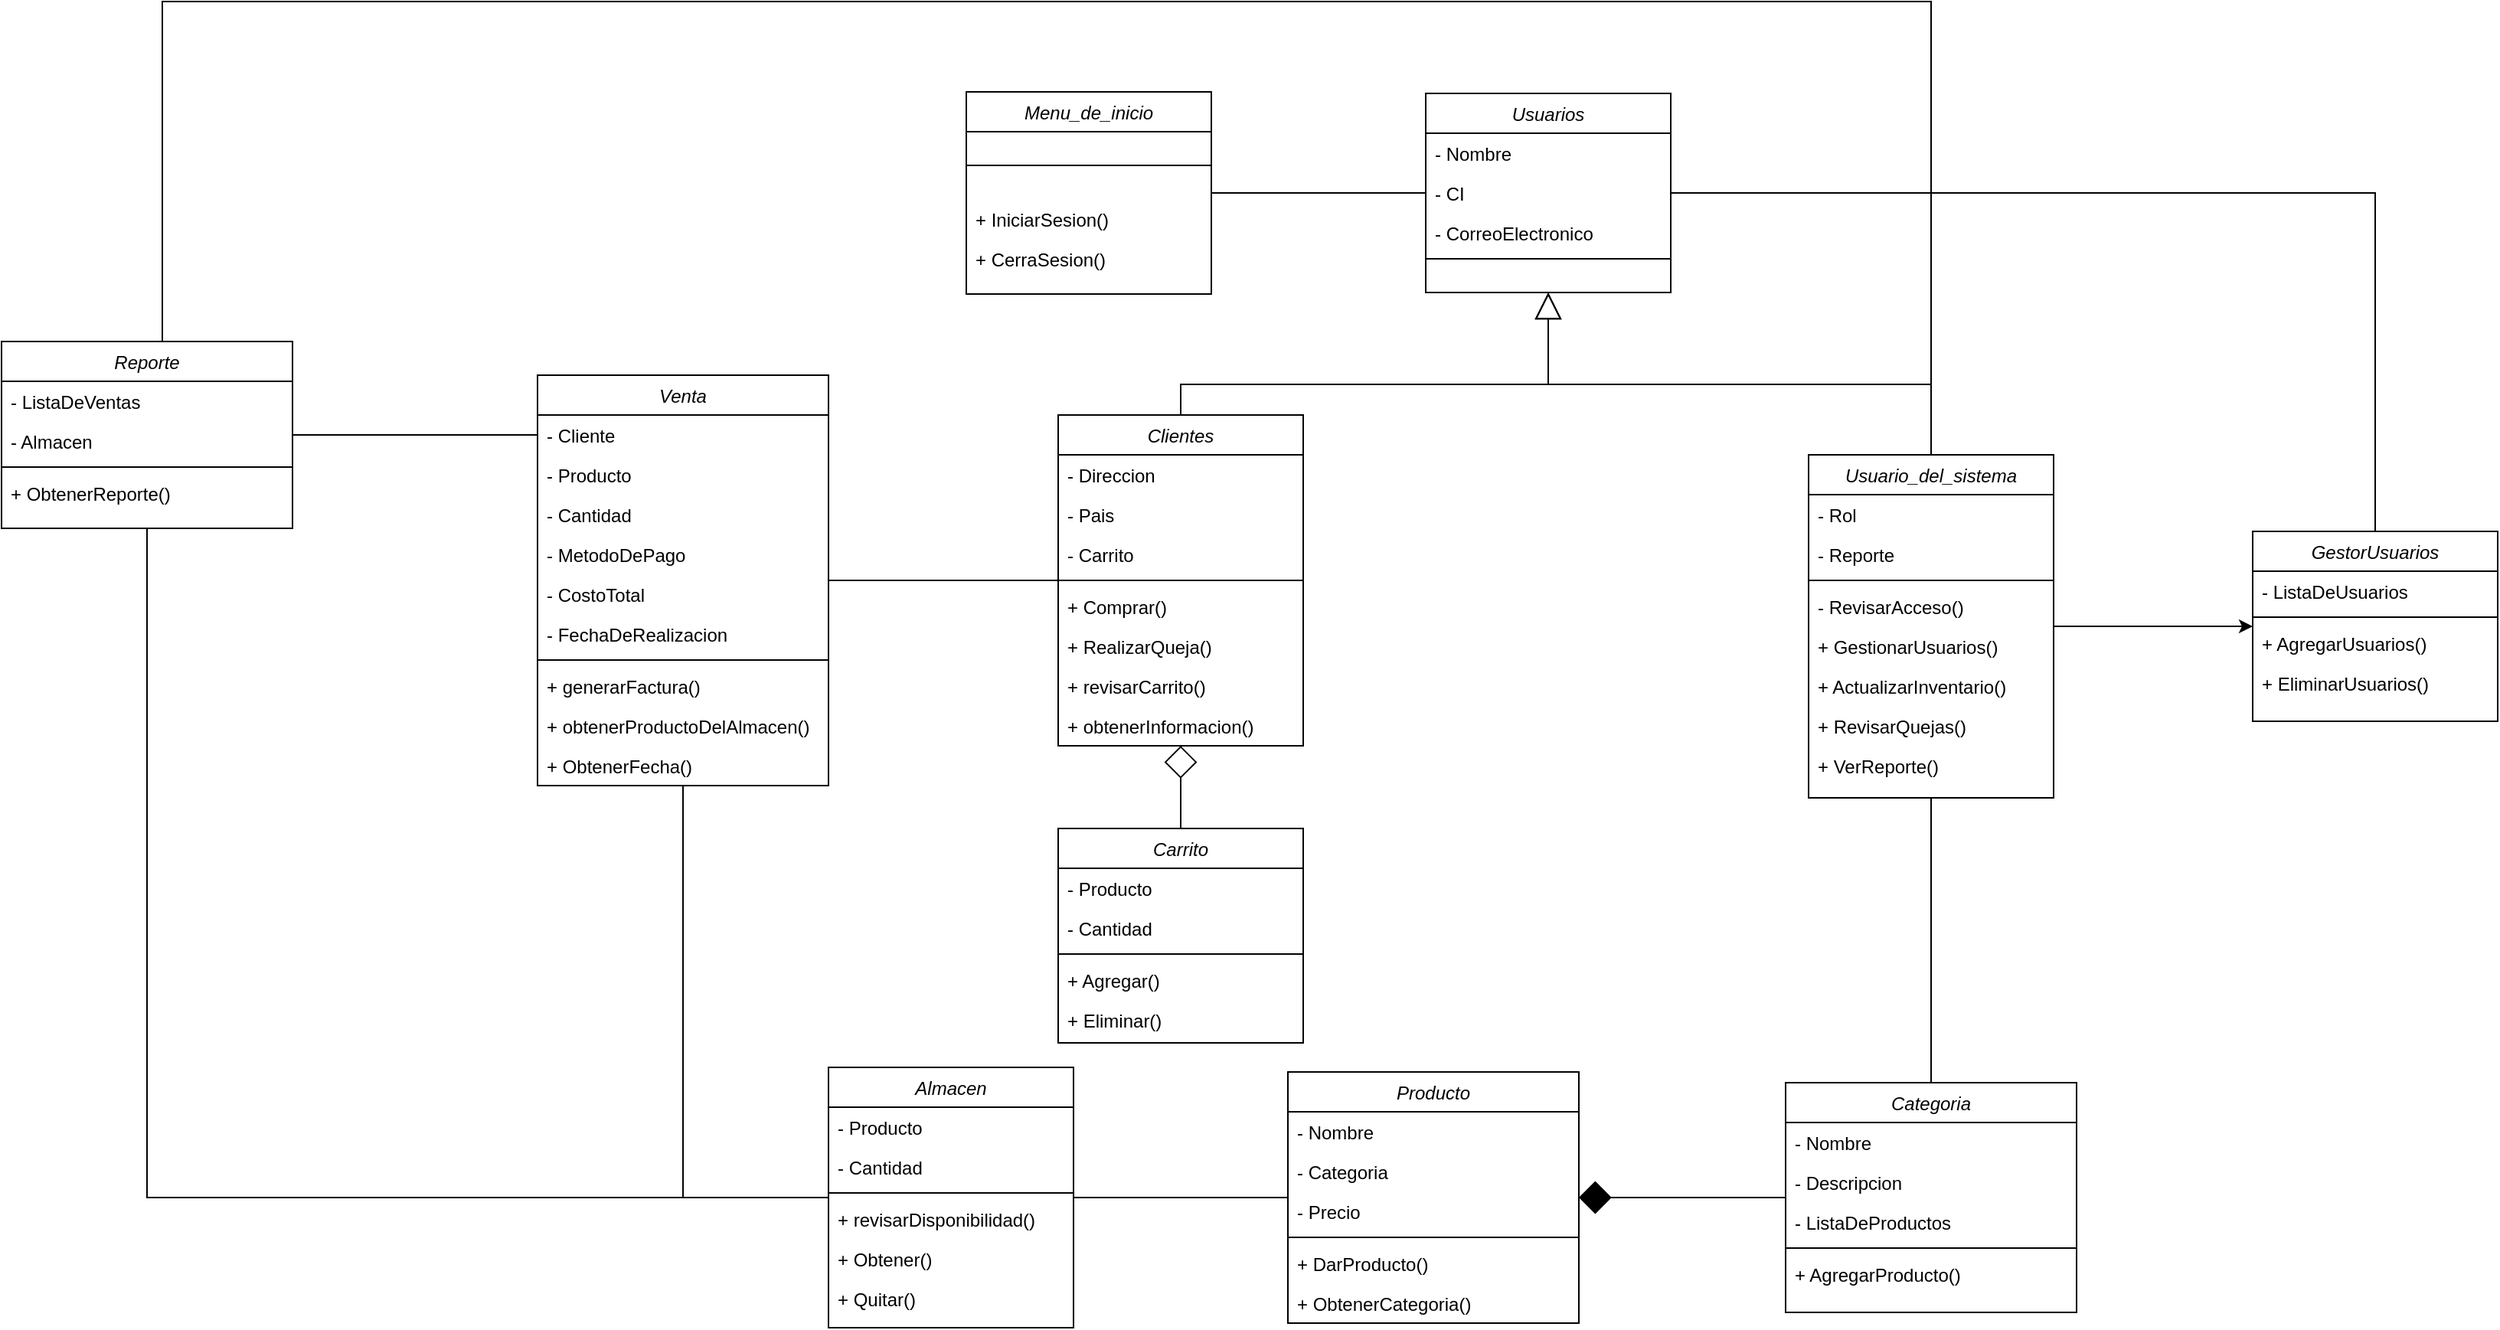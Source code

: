 <mxfile version="26.1.1">
  <diagram id="C5RBs43oDa-KdzZeNtuy" name="Page-1">
    <mxGraphModel dx="2227" dy="704" grid="1" gridSize="10" guides="1" tooltips="1" connect="1" arrows="1" fold="1" page="1" pageScale="1" pageWidth="827" pageHeight="1169" math="0" shadow="0">
      <root>
        <mxCell id="WIyWlLk6GJQsqaUBKTNV-0" />
        <mxCell id="WIyWlLk6GJQsqaUBKTNV-1" parent="WIyWlLk6GJQsqaUBKTNV-0" />
        <mxCell id="gIzACJaQsaweDAEUgrN5-128" style="edgeStyle=orthogonalEdgeStyle;rounded=0;orthogonalLoop=1;jettySize=auto;html=1;endArrow=none;startFill=0;" edge="1" parent="WIyWlLk6GJQsqaUBKTNV-1" source="zkfFHV4jXpPFQw0GAbJ--0" target="gIzACJaQsaweDAEUgrN5-123">
          <mxGeometry relative="1" as="geometry" />
        </mxCell>
        <mxCell id="gIzACJaQsaweDAEUgrN5-145" style="edgeStyle=orthogonalEdgeStyle;rounded=0;orthogonalLoop=1;jettySize=auto;html=1;endArrow=none;startFill=0;" edge="1" parent="WIyWlLk6GJQsqaUBKTNV-1" source="zkfFHV4jXpPFQw0GAbJ--0" target="gIzACJaQsaweDAEUgrN5-131">
          <mxGeometry relative="1" as="geometry" />
        </mxCell>
        <mxCell id="zkfFHV4jXpPFQw0GAbJ--0" value="Usuarios" style="swimlane;fontStyle=2;align=center;verticalAlign=top;childLayout=stackLayout;horizontal=1;startSize=26;horizontalStack=0;resizeParent=1;resizeLast=0;collapsible=1;marginBottom=0;rounded=0;shadow=0;strokeWidth=1;" parent="WIyWlLk6GJQsqaUBKTNV-1" vertex="1">
          <mxGeometry x="450" y="80" width="160" height="130" as="geometry">
            <mxRectangle x="230" y="140" width="160" height="26" as="alternateBounds" />
          </mxGeometry>
        </mxCell>
        <mxCell id="zkfFHV4jXpPFQw0GAbJ--1" value="- Nombre" style="text;align=left;verticalAlign=top;spacingLeft=4;spacingRight=4;overflow=hidden;rotatable=0;points=[[0,0.5],[1,0.5]];portConstraint=eastwest;" parent="zkfFHV4jXpPFQw0GAbJ--0" vertex="1">
          <mxGeometry y="26" width="160" height="26" as="geometry" />
        </mxCell>
        <mxCell id="zkfFHV4jXpPFQw0GAbJ--2" value="- CI" style="text;align=left;verticalAlign=top;spacingLeft=4;spacingRight=4;overflow=hidden;rotatable=0;points=[[0,0.5],[1,0.5]];portConstraint=eastwest;rounded=0;shadow=0;html=0;" parent="zkfFHV4jXpPFQw0GAbJ--0" vertex="1">
          <mxGeometry y="52" width="160" height="26" as="geometry" />
        </mxCell>
        <mxCell id="zkfFHV4jXpPFQw0GAbJ--3" value="- CorreoElectronico" style="text;align=left;verticalAlign=top;spacingLeft=4;spacingRight=4;overflow=hidden;rotatable=0;points=[[0,0.5],[1,0.5]];portConstraint=eastwest;rounded=0;shadow=0;html=0;" parent="zkfFHV4jXpPFQw0GAbJ--0" vertex="1">
          <mxGeometry y="78" width="160" height="26" as="geometry" />
        </mxCell>
        <mxCell id="zkfFHV4jXpPFQw0GAbJ--4" value="" style="line;html=1;strokeWidth=1;align=left;verticalAlign=middle;spacingTop=-1;spacingLeft=3;spacingRight=3;rotatable=0;labelPosition=right;points=[];portConstraint=eastwest;" parent="zkfFHV4jXpPFQw0GAbJ--0" vertex="1">
          <mxGeometry y="104" width="160" height="8" as="geometry" />
        </mxCell>
        <mxCell id="gIzACJaQsaweDAEUgrN5-22" style="edgeStyle=orthogonalEdgeStyle;rounded=0;orthogonalLoop=1;jettySize=auto;html=1;endArrow=block;endFill=0;jumpSize=6;endSize=15;" edge="1" parent="WIyWlLk6GJQsqaUBKTNV-1" source="gIzACJaQsaweDAEUgrN5-4" target="zkfFHV4jXpPFQw0GAbJ--0">
          <mxGeometry relative="1" as="geometry">
            <Array as="points">
              <mxPoint x="290" y="270" />
              <mxPoint x="530" y="270" />
            </Array>
          </mxGeometry>
        </mxCell>
        <mxCell id="gIzACJaQsaweDAEUgrN5-50" style="edgeStyle=orthogonalEdgeStyle;rounded=0;orthogonalLoop=1;jettySize=auto;html=1;endArrow=none;startFill=0;" edge="1" parent="WIyWlLk6GJQsqaUBKTNV-1" source="gIzACJaQsaweDAEUgrN5-4" target="gIzACJaQsaweDAEUgrN5-41">
          <mxGeometry relative="1" as="geometry" />
        </mxCell>
        <mxCell id="gIzACJaQsaweDAEUgrN5-4" value="Clientes" style="swimlane;fontStyle=2;align=center;verticalAlign=top;childLayout=stackLayout;horizontal=1;startSize=26;horizontalStack=0;resizeParent=1;resizeLast=0;collapsible=1;marginBottom=0;rounded=0;shadow=0;strokeWidth=1;" vertex="1" parent="WIyWlLk6GJQsqaUBKTNV-1">
          <mxGeometry x="210" y="290" width="160" height="216" as="geometry">
            <mxRectangle x="230" y="140" width="160" height="26" as="alternateBounds" />
          </mxGeometry>
        </mxCell>
        <mxCell id="gIzACJaQsaweDAEUgrN5-11" value="- Direccion" style="text;align=left;verticalAlign=top;spacingLeft=4;spacingRight=4;overflow=hidden;rotatable=0;points=[[0,0.5],[1,0.5]];portConstraint=eastwest;rounded=0;shadow=0;html=0;" vertex="1" parent="gIzACJaQsaweDAEUgrN5-4">
          <mxGeometry y="26" width="160" height="26" as="geometry" />
        </mxCell>
        <mxCell id="gIzACJaQsaweDAEUgrN5-6" value="- Pais" style="text;align=left;verticalAlign=top;spacingLeft=4;spacingRight=4;overflow=hidden;rotatable=0;points=[[0,0.5],[1,0.5]];portConstraint=eastwest;rounded=0;shadow=0;html=0;" vertex="1" parent="gIzACJaQsaweDAEUgrN5-4">
          <mxGeometry y="52" width="160" height="26" as="geometry" />
        </mxCell>
        <mxCell id="gIzACJaQsaweDAEUgrN5-148" value="- Carrito" style="text;align=left;verticalAlign=top;spacingLeft=4;spacingRight=4;overflow=hidden;rotatable=0;points=[[0,0.5],[1,0.5]];portConstraint=eastwest;rounded=0;shadow=0;html=0;" vertex="1" parent="gIzACJaQsaweDAEUgrN5-4">
          <mxGeometry y="78" width="160" height="26" as="geometry" />
        </mxCell>
        <mxCell id="gIzACJaQsaweDAEUgrN5-8" value="" style="line;html=1;strokeWidth=1;align=left;verticalAlign=middle;spacingTop=-1;spacingLeft=3;spacingRight=3;rotatable=0;labelPosition=right;points=[];portConstraint=eastwest;" vertex="1" parent="gIzACJaQsaweDAEUgrN5-4">
          <mxGeometry y="104" width="160" height="8" as="geometry" />
        </mxCell>
        <mxCell id="gIzACJaQsaweDAEUgrN5-9" value="+ Comprar()" style="text;align=left;verticalAlign=top;spacingLeft=4;spacingRight=4;overflow=hidden;rotatable=0;points=[[0,0.5],[1,0.5]];portConstraint=eastwest;rounded=0;shadow=0;html=0;" vertex="1" parent="gIzACJaQsaweDAEUgrN5-4">
          <mxGeometry y="112" width="160" height="26" as="geometry" />
        </mxCell>
        <mxCell id="gIzACJaQsaweDAEUgrN5-21" value="+ RealizarQueja()" style="text;align=left;verticalAlign=top;spacingLeft=4;spacingRight=4;overflow=hidden;rotatable=0;points=[[0,0.5],[1,0.5]];portConstraint=eastwest;rounded=0;shadow=0;html=0;" vertex="1" parent="gIzACJaQsaweDAEUgrN5-4">
          <mxGeometry y="138" width="160" height="26" as="geometry" />
        </mxCell>
        <mxCell id="gIzACJaQsaweDAEUgrN5-51" value="+ revisarCarrito()" style="text;align=left;verticalAlign=top;spacingLeft=4;spacingRight=4;overflow=hidden;rotatable=0;points=[[0,0.5],[1,0.5]];portConstraint=eastwest;rounded=0;shadow=0;html=0;" vertex="1" parent="gIzACJaQsaweDAEUgrN5-4">
          <mxGeometry y="164" width="160" height="26" as="geometry" />
        </mxCell>
        <mxCell id="gIzACJaQsaweDAEUgrN5-74" value="+ obtenerInformacion()" style="text;align=left;verticalAlign=top;spacingLeft=4;spacingRight=4;overflow=hidden;rotatable=0;points=[[0,0.5],[1,0.5]];portConstraint=eastwest;rounded=0;shadow=0;html=0;" vertex="1" parent="gIzACJaQsaweDAEUgrN5-4">
          <mxGeometry y="190" width="160" height="26" as="geometry" />
        </mxCell>
        <mxCell id="gIzACJaQsaweDAEUgrN5-23" style="edgeStyle=orthogonalEdgeStyle;rounded=0;orthogonalLoop=1;jettySize=auto;html=1;endArrow=block;endFill=0;strokeWidth=1;endSize=15;" edge="1" parent="WIyWlLk6GJQsqaUBKTNV-1" source="gIzACJaQsaweDAEUgrN5-12" target="zkfFHV4jXpPFQw0GAbJ--0">
          <mxGeometry relative="1" as="geometry">
            <Array as="points">
              <mxPoint x="780" y="270" />
              <mxPoint x="530" y="270" />
            </Array>
          </mxGeometry>
        </mxCell>
        <mxCell id="gIzACJaQsaweDAEUgrN5-90" style="edgeStyle=orthogonalEdgeStyle;rounded=0;orthogonalLoop=1;jettySize=auto;html=1;endArrow=none;startFill=0;" edge="1" parent="WIyWlLk6GJQsqaUBKTNV-1" source="gIzACJaQsaweDAEUgrN5-12" target="gIzACJaQsaweDAEUgrN5-65">
          <mxGeometry relative="1" as="geometry" />
        </mxCell>
        <mxCell id="gIzACJaQsaweDAEUgrN5-143" style="edgeStyle=orthogonalEdgeStyle;rounded=0;orthogonalLoop=1;jettySize=auto;html=1;" edge="1" parent="WIyWlLk6GJQsqaUBKTNV-1" source="gIzACJaQsaweDAEUgrN5-12" target="gIzACJaQsaweDAEUgrN5-131">
          <mxGeometry relative="1" as="geometry" />
        </mxCell>
        <mxCell id="gIzACJaQsaweDAEUgrN5-12" value="Usuario_del_sistema" style="swimlane;fontStyle=2;align=center;verticalAlign=top;childLayout=stackLayout;horizontal=1;startSize=26;horizontalStack=0;resizeParent=1;resizeLast=0;collapsible=1;marginBottom=0;rounded=0;shadow=0;strokeWidth=1;" vertex="1" parent="WIyWlLk6GJQsqaUBKTNV-1">
          <mxGeometry x="700" y="316" width="160" height="224" as="geometry">
            <mxRectangle x="230" y="140" width="160" height="26" as="alternateBounds" />
          </mxGeometry>
        </mxCell>
        <mxCell id="gIzACJaQsaweDAEUgrN5-13" value="- Rol" style="text;align=left;verticalAlign=top;spacingLeft=4;spacingRight=4;overflow=hidden;rotatable=0;points=[[0,0.5],[1,0.5]];portConstraint=eastwest;" vertex="1" parent="gIzACJaQsaweDAEUgrN5-12">
          <mxGeometry y="26" width="160" height="26" as="geometry" />
        </mxCell>
        <mxCell id="gIzACJaQsaweDAEUgrN5-110" value="- Reporte" style="text;align=left;verticalAlign=top;spacingLeft=4;spacingRight=4;overflow=hidden;rotatable=0;points=[[0,0.5],[1,0.5]];portConstraint=eastwest;" vertex="1" parent="gIzACJaQsaweDAEUgrN5-12">
          <mxGeometry y="52" width="160" height="26" as="geometry" />
        </mxCell>
        <mxCell id="gIzACJaQsaweDAEUgrN5-16" value="" style="line;html=1;strokeWidth=1;align=left;verticalAlign=middle;spacingTop=-1;spacingLeft=3;spacingRight=3;rotatable=0;labelPosition=right;points=[];portConstraint=eastwest;" vertex="1" parent="gIzACJaQsaweDAEUgrN5-12">
          <mxGeometry y="78" width="160" height="8" as="geometry" />
        </mxCell>
        <mxCell id="gIzACJaQsaweDAEUgrN5-92" value="- RevisarAcceso()" style="text;align=left;verticalAlign=top;spacingLeft=4;spacingRight=4;overflow=hidden;rotatable=0;points=[[0,0.5],[1,0.5]];portConstraint=eastwest;rounded=0;shadow=0;html=0;" vertex="1" parent="gIzACJaQsaweDAEUgrN5-12">
          <mxGeometry y="86" width="160" height="26" as="geometry" />
        </mxCell>
        <mxCell id="gIzACJaQsaweDAEUgrN5-19" value="+ GestionarUsuarios()" style="text;align=left;verticalAlign=top;spacingLeft=4;spacingRight=4;overflow=hidden;rotatable=0;points=[[0,0.5],[1,0.5]];portConstraint=eastwest;rounded=0;shadow=0;html=0;" vertex="1" parent="gIzACJaQsaweDAEUgrN5-12">
          <mxGeometry y="112" width="160" height="26" as="geometry" />
        </mxCell>
        <mxCell id="gIzACJaQsaweDAEUgrN5-20" value="+ ActualizarInventario()" style="text;align=left;verticalAlign=top;spacingLeft=4;spacingRight=4;overflow=hidden;rotatable=0;points=[[0,0.5],[1,0.5]];portConstraint=eastwest;rounded=0;shadow=0;html=0;" vertex="1" parent="gIzACJaQsaweDAEUgrN5-12">
          <mxGeometry y="138" width="160" height="26" as="geometry" />
        </mxCell>
        <mxCell id="gIzACJaQsaweDAEUgrN5-18" value="+ RevisarQuejas()" style="text;align=left;verticalAlign=top;spacingLeft=4;spacingRight=4;overflow=hidden;rotatable=0;points=[[0,0.5],[1,0.5]];portConstraint=eastwest;rounded=0;shadow=0;html=0;" vertex="1" parent="gIzACJaQsaweDAEUgrN5-12">
          <mxGeometry y="164" width="160" height="26" as="geometry" />
        </mxCell>
        <mxCell id="gIzACJaQsaweDAEUgrN5-64" value="+ VerReporte()" style="text;align=left;verticalAlign=top;spacingLeft=4;spacingRight=4;overflow=hidden;rotatable=0;points=[[0,0.5],[1,0.5]];portConstraint=eastwest;rounded=0;shadow=0;html=0;" vertex="1" parent="gIzACJaQsaweDAEUgrN5-12">
          <mxGeometry y="190" width="160" height="26" as="geometry" />
        </mxCell>
        <mxCell id="gIzACJaQsaweDAEUgrN5-24" value="Carrito" style="swimlane;fontStyle=2;align=center;verticalAlign=top;childLayout=stackLayout;horizontal=1;startSize=26;horizontalStack=0;resizeParent=1;resizeLast=0;collapsible=1;marginBottom=0;rounded=0;shadow=0;strokeWidth=1;" vertex="1" parent="WIyWlLk6GJQsqaUBKTNV-1">
          <mxGeometry x="210" y="560" width="160" height="140" as="geometry">
            <mxRectangle x="230" y="140" width="160" height="26" as="alternateBounds" />
          </mxGeometry>
        </mxCell>
        <mxCell id="gIzACJaQsaweDAEUgrN5-25" value="- Producto" style="text;align=left;verticalAlign=top;spacingLeft=4;spacingRight=4;overflow=hidden;rotatable=0;points=[[0,0.5],[1,0.5]];portConstraint=eastwest;" vertex="1" parent="gIzACJaQsaweDAEUgrN5-24">
          <mxGeometry y="26" width="160" height="26" as="geometry" />
        </mxCell>
        <mxCell id="gIzACJaQsaweDAEUgrN5-26" value="- Cantidad" style="text;align=left;verticalAlign=top;spacingLeft=4;spacingRight=4;overflow=hidden;rotatable=0;points=[[0,0.5],[1,0.5]];portConstraint=eastwest;rounded=0;shadow=0;html=0;" vertex="1" parent="gIzACJaQsaweDAEUgrN5-24">
          <mxGeometry y="52" width="160" height="26" as="geometry" />
        </mxCell>
        <mxCell id="gIzACJaQsaweDAEUgrN5-28" value="" style="line;html=1;strokeWidth=1;align=left;verticalAlign=middle;spacingTop=-1;spacingLeft=3;spacingRight=3;rotatable=0;labelPosition=right;points=[];portConstraint=eastwest;" vertex="1" parent="gIzACJaQsaweDAEUgrN5-24">
          <mxGeometry y="78" width="160" height="8" as="geometry" />
        </mxCell>
        <mxCell id="gIzACJaQsaweDAEUgrN5-29" value="+ Agregar()" style="text;align=left;verticalAlign=top;spacingLeft=4;spacingRight=4;overflow=hidden;rotatable=0;points=[[0,0.5],[1,0.5]];portConstraint=eastwest;rounded=0;shadow=0;html=0;" vertex="1" parent="gIzACJaQsaweDAEUgrN5-24">
          <mxGeometry y="86" width="160" height="26" as="geometry" />
        </mxCell>
        <mxCell id="gIzACJaQsaweDAEUgrN5-30" value="+ Eliminar()" style="text;align=left;verticalAlign=top;spacingLeft=4;spacingRight=4;overflow=hidden;rotatable=0;points=[[0,0.5],[1,0.5]];portConstraint=eastwest;rounded=0;shadow=0;html=0;" vertex="1" parent="gIzACJaQsaweDAEUgrN5-24">
          <mxGeometry y="112" width="160" height="26" as="geometry" />
        </mxCell>
        <mxCell id="gIzACJaQsaweDAEUgrN5-32" value="" style="endArrow=diamond;html=1;rounded=0;exitX=0.5;exitY=0;exitDx=0;exitDy=0;endFill=0;endSize=19;" edge="1" parent="WIyWlLk6GJQsqaUBKTNV-1" source="gIzACJaQsaweDAEUgrN5-24" target="gIzACJaQsaweDAEUgrN5-4">
          <mxGeometry width="50" height="50" relative="1" as="geometry">
            <mxPoint x="310" y="580" as="sourcePoint" />
            <mxPoint x="290" y="505" as="targetPoint" />
          </mxGeometry>
        </mxCell>
        <mxCell id="gIzACJaQsaweDAEUgrN5-57" style="edgeStyle=orthogonalEdgeStyle;rounded=0;orthogonalLoop=1;jettySize=auto;html=1;endArrow=none;startFill=0;" edge="1" parent="WIyWlLk6GJQsqaUBKTNV-1" source="gIzACJaQsaweDAEUgrN5-34" target="gIzACJaQsaweDAEUgrN5-41">
          <mxGeometry relative="1" as="geometry">
            <Array as="points">
              <mxPoint x="-35" y="801" />
            </Array>
          </mxGeometry>
        </mxCell>
        <mxCell id="gIzACJaQsaweDAEUgrN5-112" style="edgeStyle=orthogonalEdgeStyle;rounded=0;orthogonalLoop=1;jettySize=auto;html=1;endArrow=none;startFill=0;entryX=0.5;entryY=1;entryDx=0;entryDy=0;" edge="1" parent="WIyWlLk6GJQsqaUBKTNV-1" source="gIzACJaQsaweDAEUgrN5-34" target="gIzACJaQsaweDAEUgrN5-95">
          <mxGeometry relative="1" as="geometry">
            <mxPoint x="90" y="801" as="sourcePoint" />
            <mxPoint x="-385" y="378" as="targetPoint" />
          </mxGeometry>
        </mxCell>
        <mxCell id="gIzACJaQsaweDAEUgrN5-34" value="Almacen" style="swimlane;fontStyle=2;align=center;verticalAlign=top;childLayout=stackLayout;horizontal=1;startSize=26;horizontalStack=0;resizeParent=1;resizeLast=0;collapsible=1;marginBottom=0;rounded=0;shadow=0;strokeWidth=1;" vertex="1" parent="WIyWlLk6GJQsqaUBKTNV-1">
          <mxGeometry x="60" y="716" width="160" height="170" as="geometry">
            <mxRectangle x="230" y="140" width="160" height="26" as="alternateBounds" />
          </mxGeometry>
        </mxCell>
        <mxCell id="gIzACJaQsaweDAEUgrN5-35" value="- Producto" style="text;align=left;verticalAlign=top;spacingLeft=4;spacingRight=4;overflow=hidden;rotatable=0;points=[[0,0.5],[1,0.5]];portConstraint=eastwest;" vertex="1" parent="gIzACJaQsaweDAEUgrN5-34">
          <mxGeometry y="26" width="160" height="26" as="geometry" />
        </mxCell>
        <mxCell id="gIzACJaQsaweDAEUgrN5-52" value="- Cantidad" style="text;align=left;verticalAlign=top;spacingLeft=4;spacingRight=4;overflow=hidden;rotatable=0;points=[[0,0.5],[1,0.5]];portConstraint=eastwest;rounded=0;shadow=0;html=0;" vertex="1" parent="gIzACJaQsaweDAEUgrN5-34">
          <mxGeometry y="52" width="160" height="26" as="geometry" />
        </mxCell>
        <mxCell id="gIzACJaQsaweDAEUgrN5-37" value="" style="line;html=1;strokeWidth=1;align=left;verticalAlign=middle;spacingTop=-1;spacingLeft=3;spacingRight=3;rotatable=0;labelPosition=right;points=[];portConstraint=eastwest;" vertex="1" parent="gIzACJaQsaweDAEUgrN5-34">
          <mxGeometry y="78" width="160" height="8" as="geometry" />
        </mxCell>
        <mxCell id="gIzACJaQsaweDAEUgrN5-58" value="+ revisarDisponibilidad()" style="text;align=left;verticalAlign=top;spacingLeft=4;spacingRight=4;overflow=hidden;rotatable=0;points=[[0,0.5],[1,0.5]];portConstraint=eastwest;rounded=0;shadow=0;html=0;" vertex="1" parent="gIzACJaQsaweDAEUgrN5-34">
          <mxGeometry y="86" width="160" height="26" as="geometry" />
        </mxCell>
        <mxCell id="gIzACJaQsaweDAEUgrN5-61" value="+ Obtener()" style="text;align=left;verticalAlign=top;spacingLeft=4;spacingRight=4;overflow=hidden;rotatable=0;points=[[0,0.5],[1,0.5]];portConstraint=eastwest;rounded=0;shadow=0;html=0;" vertex="1" parent="gIzACJaQsaweDAEUgrN5-34">
          <mxGeometry y="112" width="160" height="26" as="geometry" />
        </mxCell>
        <mxCell id="gIzACJaQsaweDAEUgrN5-62" value="+ Quitar()" style="text;align=left;verticalAlign=top;spacingLeft=4;spacingRight=4;overflow=hidden;rotatable=0;points=[[0,0.5],[1,0.5]];portConstraint=eastwest;rounded=0;shadow=0;html=0;" vertex="1" parent="gIzACJaQsaweDAEUgrN5-34">
          <mxGeometry y="138" width="160" height="26" as="geometry" />
        </mxCell>
        <mxCell id="gIzACJaQsaweDAEUgrN5-41" value="Venta" style="swimlane;fontStyle=2;align=center;verticalAlign=top;childLayout=stackLayout;horizontal=1;startSize=26;horizontalStack=0;resizeParent=1;resizeLast=0;collapsible=1;marginBottom=0;rounded=0;shadow=0;strokeWidth=1;" vertex="1" parent="WIyWlLk6GJQsqaUBKTNV-1">
          <mxGeometry x="-130" y="264" width="190" height="268" as="geometry">
            <mxRectangle x="-90" y="335" width="160" height="26" as="alternateBounds" />
          </mxGeometry>
        </mxCell>
        <mxCell id="gIzACJaQsaweDAEUgrN5-42" value="- Cliente" style="text;align=left;verticalAlign=top;spacingLeft=4;spacingRight=4;overflow=hidden;rotatable=0;points=[[0,0.5],[1,0.5]];portConstraint=eastwest;" vertex="1" parent="gIzACJaQsaweDAEUgrN5-41">
          <mxGeometry y="26" width="190" height="26" as="geometry" />
        </mxCell>
        <mxCell id="gIzACJaQsaweDAEUgrN5-48" value="- Producto" style="text;align=left;verticalAlign=top;spacingLeft=4;spacingRight=4;overflow=hidden;rotatable=0;points=[[0,0.5],[1,0.5]];portConstraint=eastwest;" vertex="1" parent="gIzACJaQsaweDAEUgrN5-41">
          <mxGeometry y="52" width="190" height="26" as="geometry" />
        </mxCell>
        <mxCell id="gIzACJaQsaweDAEUgrN5-43" value="- Cantidad" style="text;align=left;verticalAlign=top;spacingLeft=4;spacingRight=4;overflow=hidden;rotatable=0;points=[[0,0.5],[1,0.5]];portConstraint=eastwest;rounded=0;shadow=0;html=0;" vertex="1" parent="gIzACJaQsaweDAEUgrN5-41">
          <mxGeometry y="78" width="190" height="26" as="geometry" />
        </mxCell>
        <mxCell id="gIzACJaQsaweDAEUgrN5-111" value="- MetodoDePago" style="text;align=left;verticalAlign=top;spacingLeft=4;spacingRight=4;overflow=hidden;rotatable=0;points=[[0,0.5],[1,0.5]];portConstraint=eastwest;rounded=0;shadow=0;html=0;" vertex="1" parent="gIzACJaQsaweDAEUgrN5-41">
          <mxGeometry y="104" width="190" height="26" as="geometry" />
        </mxCell>
        <mxCell id="gIzACJaQsaweDAEUgrN5-47" value="- CostoTotal" style="text;align=left;verticalAlign=top;spacingLeft=4;spacingRight=4;overflow=hidden;rotatable=0;points=[[0,0.5],[1,0.5]];portConstraint=eastwest;rounded=0;shadow=0;html=0;" vertex="1" parent="gIzACJaQsaweDAEUgrN5-41">
          <mxGeometry y="130" width="190" height="26" as="geometry" />
        </mxCell>
        <mxCell id="gIzACJaQsaweDAEUgrN5-46" value="- FechaDeRealizacion" style="text;align=left;verticalAlign=top;spacingLeft=4;spacingRight=4;overflow=hidden;rotatable=0;points=[[0,0.5],[1,0.5]];portConstraint=eastwest;rounded=0;shadow=0;html=0;" vertex="1" parent="gIzACJaQsaweDAEUgrN5-41">
          <mxGeometry y="156" width="190" height="26" as="geometry" />
        </mxCell>
        <mxCell id="gIzACJaQsaweDAEUgrN5-44" value="" style="line;html=1;strokeWidth=1;align=left;verticalAlign=middle;spacingTop=-1;spacingLeft=3;spacingRight=3;rotatable=0;labelPosition=right;points=[];portConstraint=eastwest;" vertex="1" parent="gIzACJaQsaweDAEUgrN5-41">
          <mxGeometry y="182" width="190" height="8" as="geometry" />
        </mxCell>
        <mxCell id="gIzACJaQsaweDAEUgrN5-49" value="+ generarFactura()" style="text;align=left;verticalAlign=top;spacingLeft=4;spacingRight=4;overflow=hidden;rotatable=0;points=[[0,0.5],[1,0.5]];portConstraint=eastwest;rounded=0;shadow=0;html=0;" vertex="1" parent="gIzACJaQsaweDAEUgrN5-41">
          <mxGeometry y="190" width="190" height="26" as="geometry" />
        </mxCell>
        <mxCell id="gIzACJaQsaweDAEUgrN5-56" value="+ obtenerProductoDelAlmacen()" style="text;align=left;verticalAlign=top;spacingLeft=4;spacingRight=4;overflow=hidden;rotatable=0;points=[[0,0.5],[1,0.5]];portConstraint=eastwest;rounded=0;shadow=0;html=0;" vertex="1" parent="gIzACJaQsaweDAEUgrN5-41">
          <mxGeometry y="216" width="190" height="26" as="geometry" />
        </mxCell>
        <mxCell id="gIzACJaQsaweDAEUgrN5-104" value="+ ObtenerFecha()" style="text;align=left;verticalAlign=top;spacingLeft=4;spacingRight=4;overflow=hidden;rotatable=0;points=[[0,0.5],[1,0.5]];portConstraint=eastwest;rounded=0;shadow=0;html=0;" vertex="1" parent="gIzACJaQsaweDAEUgrN5-41">
          <mxGeometry y="242" width="190" height="26" as="geometry" />
        </mxCell>
        <mxCell id="gIzACJaQsaweDAEUgrN5-65" value="Categoria" style="swimlane;fontStyle=2;align=center;verticalAlign=top;childLayout=stackLayout;horizontal=1;startSize=26;horizontalStack=0;resizeParent=1;resizeLast=0;collapsible=1;marginBottom=0;rounded=0;shadow=0;strokeWidth=1;" vertex="1" parent="WIyWlLk6GJQsqaUBKTNV-1">
          <mxGeometry x="685" y="726" width="190" height="150" as="geometry">
            <mxRectangle x="-90" y="335" width="160" height="26" as="alternateBounds" />
          </mxGeometry>
        </mxCell>
        <mxCell id="gIzACJaQsaweDAEUgrN5-67" value="- Nombre" style="text;align=left;verticalAlign=top;spacingLeft=4;spacingRight=4;overflow=hidden;rotatable=0;points=[[0,0.5],[1,0.5]];portConstraint=eastwest;" vertex="1" parent="gIzACJaQsaweDAEUgrN5-65">
          <mxGeometry y="26" width="190" height="26" as="geometry" />
        </mxCell>
        <mxCell id="gIzACJaQsaweDAEUgrN5-68" value="- Descripcion" style="text;align=left;verticalAlign=top;spacingLeft=4;spacingRight=4;overflow=hidden;rotatable=0;points=[[0,0.5],[1,0.5]];portConstraint=eastwest;rounded=0;shadow=0;html=0;" vertex="1" parent="gIzACJaQsaweDAEUgrN5-65">
          <mxGeometry y="52" width="190" height="26" as="geometry" />
        </mxCell>
        <mxCell id="gIzACJaQsaweDAEUgrN5-78" value="- ListaDeProductos" style="text;align=left;verticalAlign=top;spacingLeft=4;spacingRight=4;overflow=hidden;rotatable=0;points=[[0,0.5],[1,0.5]];portConstraint=eastwest;rounded=0;shadow=0;html=0;" vertex="1" parent="gIzACJaQsaweDAEUgrN5-65">
          <mxGeometry y="78" width="190" height="26" as="geometry" />
        </mxCell>
        <mxCell id="gIzACJaQsaweDAEUgrN5-71" value="" style="line;html=1;strokeWidth=1;align=left;verticalAlign=middle;spacingTop=-1;spacingLeft=3;spacingRight=3;rotatable=0;labelPosition=right;points=[];portConstraint=eastwest;" vertex="1" parent="gIzACJaQsaweDAEUgrN5-65">
          <mxGeometry y="104" width="190" height="8" as="geometry" />
        </mxCell>
        <mxCell id="gIzACJaQsaweDAEUgrN5-72" value="+ AgregarProducto()" style="text;align=left;verticalAlign=top;spacingLeft=4;spacingRight=4;overflow=hidden;rotatable=0;points=[[0,0.5],[1,0.5]];portConstraint=eastwest;rounded=0;shadow=0;html=0;" vertex="1" parent="gIzACJaQsaweDAEUgrN5-65">
          <mxGeometry y="112" width="190" height="26" as="geometry" />
        </mxCell>
        <mxCell id="gIzACJaQsaweDAEUgrN5-94" style="edgeStyle=orthogonalEdgeStyle;rounded=0;orthogonalLoop=1;jettySize=auto;html=1;endArrow=none;startFill=0;" edge="1" parent="WIyWlLk6GJQsqaUBKTNV-1" source="gIzACJaQsaweDAEUgrN5-80" target="gIzACJaQsaweDAEUgrN5-34">
          <mxGeometry relative="1" as="geometry" />
        </mxCell>
        <mxCell id="gIzACJaQsaweDAEUgrN5-80" value="Producto" style="swimlane;fontStyle=2;align=center;verticalAlign=top;childLayout=stackLayout;horizontal=1;startSize=26;horizontalStack=0;resizeParent=1;resizeLast=0;collapsible=1;marginBottom=0;rounded=0;shadow=0;strokeWidth=1;" vertex="1" parent="WIyWlLk6GJQsqaUBKTNV-1">
          <mxGeometry x="360" y="719" width="190" height="164" as="geometry">
            <mxRectangle x="-90" y="335" width="160" height="26" as="alternateBounds" />
          </mxGeometry>
        </mxCell>
        <mxCell id="gIzACJaQsaweDAEUgrN5-81" value="- Nombre" style="text;align=left;verticalAlign=top;spacingLeft=4;spacingRight=4;overflow=hidden;rotatable=0;points=[[0,0.5],[1,0.5]];portConstraint=eastwest;" vertex="1" parent="gIzACJaQsaweDAEUgrN5-80">
          <mxGeometry y="26" width="190" height="26" as="geometry" />
        </mxCell>
        <mxCell id="gIzACJaQsaweDAEUgrN5-82" value="- Categoria" style="text;align=left;verticalAlign=top;spacingLeft=4;spacingRight=4;overflow=hidden;rotatable=0;points=[[0,0.5],[1,0.5]];portConstraint=eastwest;rounded=0;shadow=0;html=0;" vertex="1" parent="gIzACJaQsaweDAEUgrN5-80">
          <mxGeometry y="52" width="190" height="26" as="geometry" />
        </mxCell>
        <mxCell id="gIzACJaQsaweDAEUgrN5-83" value="- Precio" style="text;align=left;verticalAlign=top;spacingLeft=4;spacingRight=4;overflow=hidden;rotatable=0;points=[[0,0.5],[1,0.5]];portConstraint=eastwest;rounded=0;shadow=0;html=0;" vertex="1" parent="gIzACJaQsaweDAEUgrN5-80">
          <mxGeometry y="78" width="190" height="26" as="geometry" />
        </mxCell>
        <mxCell id="gIzACJaQsaweDAEUgrN5-84" value="" style="line;html=1;strokeWidth=1;align=left;verticalAlign=middle;spacingTop=-1;spacingLeft=3;spacingRight=3;rotatable=0;labelPosition=right;points=[];portConstraint=eastwest;" vertex="1" parent="gIzACJaQsaweDAEUgrN5-80">
          <mxGeometry y="104" width="190" height="8" as="geometry" />
        </mxCell>
        <mxCell id="gIzACJaQsaweDAEUgrN5-86" value="+ DarProducto()" style="text;align=left;verticalAlign=top;spacingLeft=4;spacingRight=4;overflow=hidden;rotatable=0;points=[[0,0.5],[1,0.5]];portConstraint=eastwest;rounded=0;shadow=0;html=0;" vertex="1" parent="gIzACJaQsaweDAEUgrN5-80">
          <mxGeometry y="112" width="190" height="26" as="geometry" />
        </mxCell>
        <mxCell id="gIzACJaQsaweDAEUgrN5-113" value="+ ObtenerCategoria()" style="text;align=left;verticalAlign=top;spacingLeft=4;spacingRight=4;overflow=hidden;rotatable=0;points=[[0,0.5],[1,0.5]];portConstraint=eastwest;rounded=0;shadow=0;html=0;" vertex="1" parent="gIzACJaQsaweDAEUgrN5-80">
          <mxGeometry y="138" width="190" height="26" as="geometry" />
        </mxCell>
        <mxCell id="gIzACJaQsaweDAEUgrN5-93" style="edgeStyle=orthogonalEdgeStyle;rounded=0;orthogonalLoop=1;jettySize=auto;html=1;endArrow=diamond;startFill=0;endFill=1;endSize=19;" edge="1" parent="WIyWlLk6GJQsqaUBKTNV-1" source="gIzACJaQsaweDAEUgrN5-65" target="gIzACJaQsaweDAEUgrN5-80">
          <mxGeometry relative="1" as="geometry" />
        </mxCell>
        <mxCell id="gIzACJaQsaweDAEUgrN5-95" value="Reporte" style="swimlane;fontStyle=2;align=center;verticalAlign=top;childLayout=stackLayout;horizontal=1;startSize=26;horizontalStack=0;resizeParent=1;resizeLast=0;collapsible=1;marginBottom=0;rounded=0;shadow=0;strokeWidth=1;" vertex="1" parent="WIyWlLk6GJQsqaUBKTNV-1">
          <mxGeometry x="-480" y="242" width="190" height="122" as="geometry">
            <mxRectangle x="-90" y="335" width="160" height="26" as="alternateBounds" />
          </mxGeometry>
        </mxCell>
        <mxCell id="gIzACJaQsaweDAEUgrN5-98" value="- ListaDeVentas" style="text;align=left;verticalAlign=top;spacingLeft=4;spacingRight=4;overflow=hidden;rotatable=0;points=[[0,0.5],[1,0.5]];portConstraint=eastwest;rounded=0;shadow=0;html=0;" vertex="1" parent="gIzACJaQsaweDAEUgrN5-95">
          <mxGeometry y="26" width="190" height="26" as="geometry" />
        </mxCell>
        <mxCell id="gIzACJaQsaweDAEUgrN5-105" value="- Almacen" style="text;align=left;verticalAlign=top;spacingLeft=4;spacingRight=4;overflow=hidden;rotatable=0;points=[[0,0.5],[1,0.5]];portConstraint=eastwest;rounded=0;shadow=0;html=0;" vertex="1" parent="gIzACJaQsaweDAEUgrN5-95">
          <mxGeometry y="52" width="190" height="26" as="geometry" />
        </mxCell>
        <mxCell id="gIzACJaQsaweDAEUgrN5-101" value="" style="line;html=1;strokeWidth=1;align=left;verticalAlign=middle;spacingTop=-1;spacingLeft=3;spacingRight=3;rotatable=0;labelPosition=right;points=[];portConstraint=eastwest;" vertex="1" parent="gIzACJaQsaweDAEUgrN5-95">
          <mxGeometry y="78" width="190" height="8" as="geometry" />
        </mxCell>
        <mxCell id="gIzACJaQsaweDAEUgrN5-106" value="+ ObtenerReporte()" style="text;align=left;verticalAlign=top;spacingLeft=4;spacingRight=4;overflow=hidden;rotatable=0;points=[[0,0.5],[1,0.5]];portConstraint=eastwest;rounded=0;shadow=0;html=0;" vertex="1" parent="gIzACJaQsaweDAEUgrN5-95">
          <mxGeometry y="86" width="190" height="26" as="geometry" />
        </mxCell>
        <mxCell id="gIzACJaQsaweDAEUgrN5-107" style="edgeStyle=orthogonalEdgeStyle;rounded=0;orthogonalLoop=1;jettySize=auto;html=1;endArrow=none;startFill=0;" edge="1" parent="WIyWlLk6GJQsqaUBKTNV-1" source="gIzACJaQsaweDAEUgrN5-42" target="gIzACJaQsaweDAEUgrN5-95">
          <mxGeometry relative="1" as="geometry" />
        </mxCell>
        <mxCell id="gIzACJaQsaweDAEUgrN5-108" style="edgeStyle=orthogonalEdgeStyle;rounded=0;orthogonalLoop=1;jettySize=auto;html=1;endArrow=none;startFill=0;" edge="1" parent="WIyWlLk6GJQsqaUBKTNV-1" source="gIzACJaQsaweDAEUgrN5-12" target="gIzACJaQsaweDAEUgrN5-95">
          <mxGeometry relative="1" as="geometry">
            <Array as="points">
              <mxPoint x="780" y="20" />
              <mxPoint x="-375" y="20" />
            </Array>
          </mxGeometry>
        </mxCell>
        <mxCell id="gIzACJaQsaweDAEUgrN5-123" value="Menu_de_inicio" style="swimlane;fontStyle=2;align=center;verticalAlign=top;childLayout=stackLayout;horizontal=1;startSize=26;horizontalStack=0;resizeParent=1;resizeLast=0;collapsible=1;marginBottom=0;rounded=0;shadow=0;strokeWidth=1;" vertex="1" parent="WIyWlLk6GJQsqaUBKTNV-1">
          <mxGeometry x="150" y="79" width="160" height="132" as="geometry">
            <mxRectangle x="230" y="140" width="160" height="26" as="alternateBounds" />
          </mxGeometry>
        </mxCell>
        <mxCell id="gIzACJaQsaweDAEUgrN5-124" value="" style="line;html=1;strokeWidth=1;align=left;verticalAlign=middle;spacingTop=-1;spacingLeft=3;spacingRight=3;rotatable=0;labelPosition=right;points=[];portConstraint=eastwest;" vertex="1" parent="gIzACJaQsaweDAEUgrN5-123">
          <mxGeometry y="26" width="160" height="44" as="geometry" />
        </mxCell>
        <mxCell id="gIzACJaQsaweDAEUgrN5-125" value="+ IniciarSesion()" style="text;align=left;verticalAlign=top;spacingLeft=4;spacingRight=4;overflow=hidden;rotatable=0;points=[[0,0.5],[1,0.5]];portConstraint=eastwest;rounded=0;shadow=0;html=0;" vertex="1" parent="gIzACJaQsaweDAEUgrN5-123">
          <mxGeometry y="70" width="160" height="26" as="geometry" />
        </mxCell>
        <mxCell id="gIzACJaQsaweDAEUgrN5-126" value="+ CerraSesion()" style="text;align=left;verticalAlign=top;spacingLeft=4;spacingRight=4;overflow=hidden;rotatable=0;points=[[0,0.5],[1,0.5]];portConstraint=eastwest;rounded=0;shadow=0;html=0;" vertex="1" parent="gIzACJaQsaweDAEUgrN5-123">
          <mxGeometry y="96" width="160" height="26" as="geometry" />
        </mxCell>
        <mxCell id="gIzACJaQsaweDAEUgrN5-131" value="GestorUsuarios" style="swimlane;fontStyle=2;align=center;verticalAlign=top;childLayout=stackLayout;horizontal=1;startSize=26;horizontalStack=0;resizeParent=1;resizeLast=0;collapsible=1;marginBottom=0;rounded=0;shadow=0;strokeWidth=1;" vertex="1" parent="WIyWlLk6GJQsqaUBKTNV-1">
          <mxGeometry x="990" y="366" width="160" height="124" as="geometry">
            <mxRectangle x="230" y="140" width="160" height="26" as="alternateBounds" />
          </mxGeometry>
        </mxCell>
        <mxCell id="gIzACJaQsaweDAEUgrN5-134" value="- ListaDeUsuarios" style="text;align=left;verticalAlign=top;spacingLeft=4;spacingRight=4;overflow=hidden;rotatable=0;points=[[0,0.5],[1,0.5]];portConstraint=eastwest;" vertex="1" parent="gIzACJaQsaweDAEUgrN5-131">
          <mxGeometry y="26" width="160" height="26" as="geometry" />
        </mxCell>
        <mxCell id="gIzACJaQsaweDAEUgrN5-135" value="" style="line;html=1;strokeWidth=1;align=left;verticalAlign=middle;spacingTop=-1;spacingLeft=3;spacingRight=3;rotatable=0;labelPosition=right;points=[];portConstraint=eastwest;" vertex="1" parent="gIzACJaQsaweDAEUgrN5-131">
          <mxGeometry y="52" width="160" height="8" as="geometry" />
        </mxCell>
        <mxCell id="gIzACJaQsaweDAEUgrN5-136" value="+ AgregarUsuarios()" style="text;align=left;verticalAlign=top;spacingLeft=4;spacingRight=4;overflow=hidden;rotatable=0;points=[[0,0.5],[1,0.5]];portConstraint=eastwest;rounded=0;shadow=0;html=0;" vertex="1" parent="gIzACJaQsaweDAEUgrN5-131">
          <mxGeometry y="60" width="160" height="26" as="geometry" />
        </mxCell>
        <mxCell id="gIzACJaQsaweDAEUgrN5-142" value="+ EliminarUsuarios()" style="text;align=left;verticalAlign=top;spacingLeft=4;spacingRight=4;overflow=hidden;rotatable=0;points=[[0,0.5],[1,0.5]];portConstraint=eastwest;rounded=0;shadow=0;html=0;" vertex="1" parent="gIzACJaQsaweDAEUgrN5-131">
          <mxGeometry y="86" width="160" height="26" as="geometry" />
        </mxCell>
      </root>
    </mxGraphModel>
  </diagram>
</mxfile>

